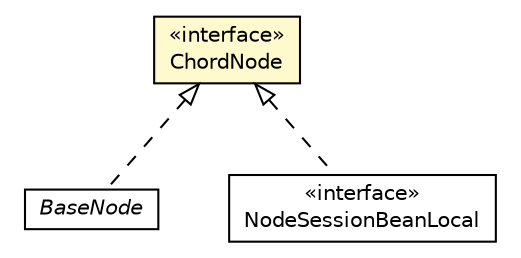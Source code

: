 #!/usr/local/bin/dot
#
# Class diagram 
# Generated by UMLGraph version R5_6-24-gf6e263 (http://www.umlgraph.org/)
#

digraph G {
	edge [fontname="Helvetica",fontsize=10,labelfontname="Helvetica",labelfontsize=10];
	node [fontname="Helvetica",fontsize=10,shape=plaintext];
	nodesep=0.25;
	ranksep=0.5;
	// org.unict.ing.pds.dhtdb.utils.chord.ChordNode
	c754 [label=<<table title="org.unict.ing.pds.dhtdb.utils.chord.ChordNode" border="0" cellborder="1" cellspacing="0" cellpadding="2" port="p" bgcolor="lemonChiffon" href="./ChordNode.html">
		<tr><td><table border="0" cellspacing="0" cellpadding="1">
<tr><td align="center" balign="center"> &#171;interface&#187; </td></tr>
<tr><td align="center" balign="center"> ChordNode </td></tr>
		</table></td></tr>
		</table>>, URL="./ChordNode.html", fontname="Helvetica", fontcolor="black", fontsize=10.0];
	// org.unict.ing.pds.dhtdb.utils.common.BaseNode
	c757 [label=<<table title="org.unict.ing.pds.dhtdb.utils.common.BaseNode" border="0" cellborder="1" cellspacing="0" cellpadding="2" port="p" href="../common/BaseNode.html">
		<tr><td><table border="0" cellspacing="0" cellpadding="1">
<tr><td align="center" balign="center"><font face="Helvetica-Oblique"> BaseNode </font></td></tr>
		</table></td></tr>
		</table>>, URL="../common/BaseNode.html", fontname="Helvetica", fontcolor="black", fontsize=10.0];
	// org.unict.ing.pds.dhtdb.replica.p2p.NodeSessionBeanLocal
	c778 [label=<<table title="org.unict.ing.pds.dhtdb.replica.p2p.NodeSessionBeanLocal" border="0" cellborder="1" cellspacing="0" cellpadding="2" port="p" href="../../replica/p2p/NodeSessionBeanLocal.html">
		<tr><td><table border="0" cellspacing="0" cellpadding="1">
<tr><td align="center" balign="center"> &#171;interface&#187; </td></tr>
<tr><td align="center" balign="center"> NodeSessionBeanLocal </td></tr>
		</table></td></tr>
		</table>>, URL="../../replica/p2p/NodeSessionBeanLocal.html", fontname="Helvetica", fontcolor="black", fontsize=10.0];
	//org.unict.ing.pds.dhtdb.utils.common.BaseNode implements org.unict.ing.pds.dhtdb.utils.chord.ChordNode
	c754:p -> c757:p [dir=back,arrowtail=empty,style=dashed];
	//org.unict.ing.pds.dhtdb.replica.p2p.NodeSessionBeanLocal implements org.unict.ing.pds.dhtdb.utils.chord.ChordNode
	c754:p -> c778:p [dir=back,arrowtail=empty,style=dashed];
}

